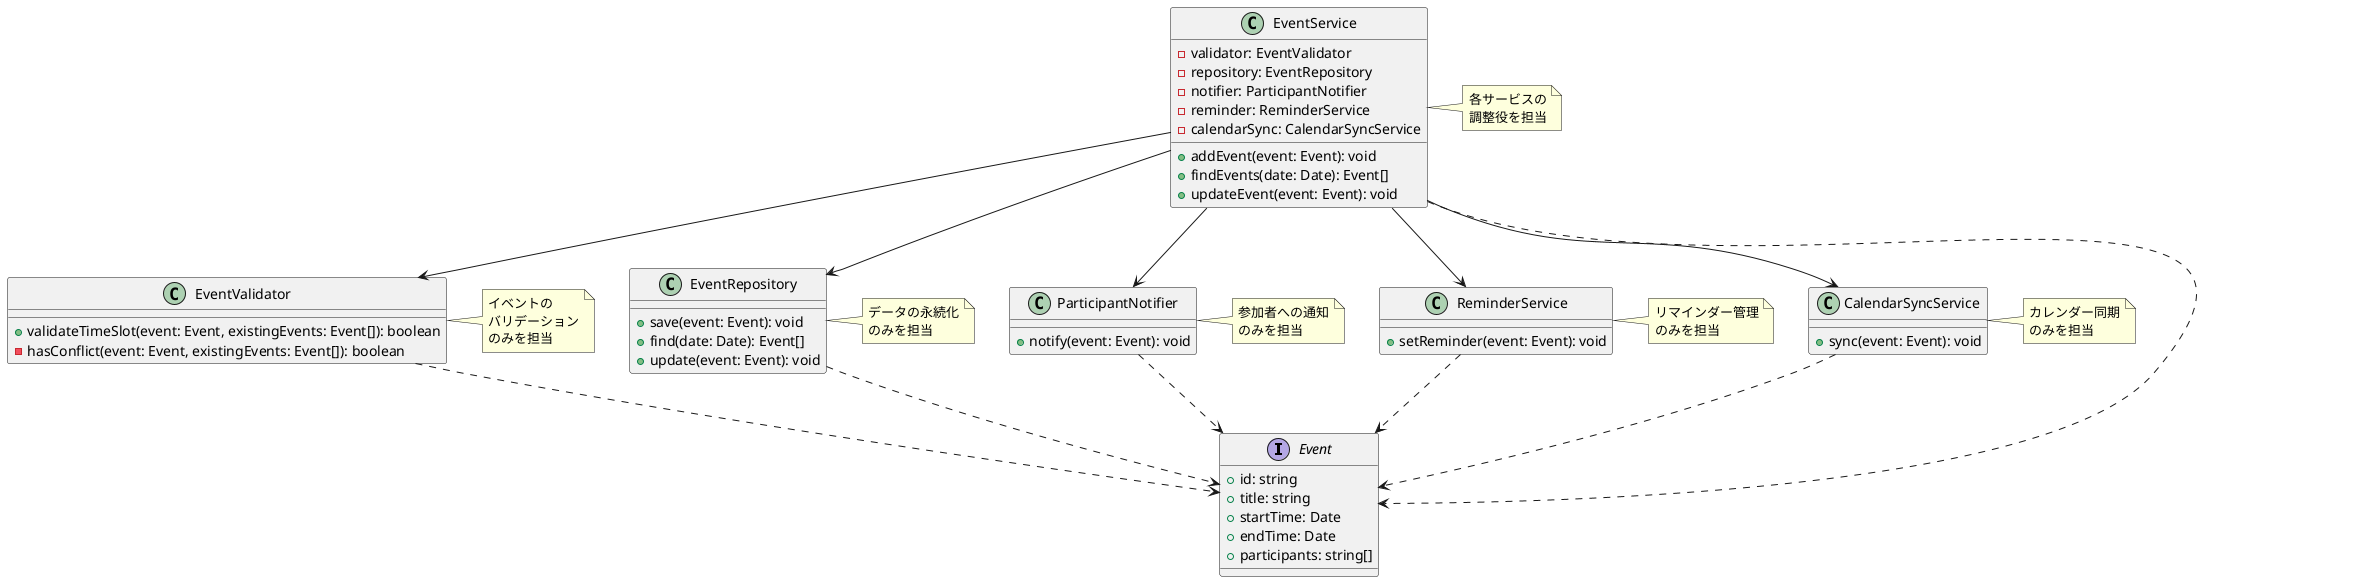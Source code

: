 @startuml GoodScheduleManager

interface Event {
   + id: string
   + title: string
   + startTime: Date
   + endTime: Date
   + participants: string[]
}

class EventValidator {
   + validateTimeSlot(event: Event, existingEvents: Event[]): boolean
   - hasConflict(event: Event, existingEvents: Event[]): boolean
}

class EventRepository {
   + save(event: Event): void
   + find(date: Date): Event[]
   + update(event: Event): void
}

class ParticipantNotifier {
   + notify(event: Event): void
}

class ReminderService {
   + setReminder(event: Event): void
}

class CalendarSyncService {
   + sync(event: Event): void
}

class EventService {
   - validator: EventValidator
   - repository: EventRepository
   - notifier: ParticipantNotifier
   - reminder: ReminderService
   - calendarSync: CalendarSyncService
   + addEvent(event: Event): void
   + findEvents(date: Date): Event[]
   + updateEvent(event: Event): void
}

EventService --> EventValidator
EventService --> EventRepository
EventService --> ParticipantNotifier
EventService --> ReminderService
EventService --> CalendarSyncService

EventValidator ..> Event
EventRepository ..> Event
ParticipantNotifier ..> Event
ReminderService ..> Event
CalendarSyncService ..> Event
EventService ..> Event

note right of EventValidator
 イベントの
 バリデーション
 のみを担当
end note

note right of EventRepository
 データの永続化
 のみを担当
end note

note right of ParticipantNotifier
 参加者への通知
 のみを担当
end note

note right of ReminderService
 リマインダー管理
 のみを担当
end note

note right of CalendarSyncService
 カレンダー同期
 のみを担当
end note

note right of EventService
 各サービスの
 調整役を担当
end note

@enduml